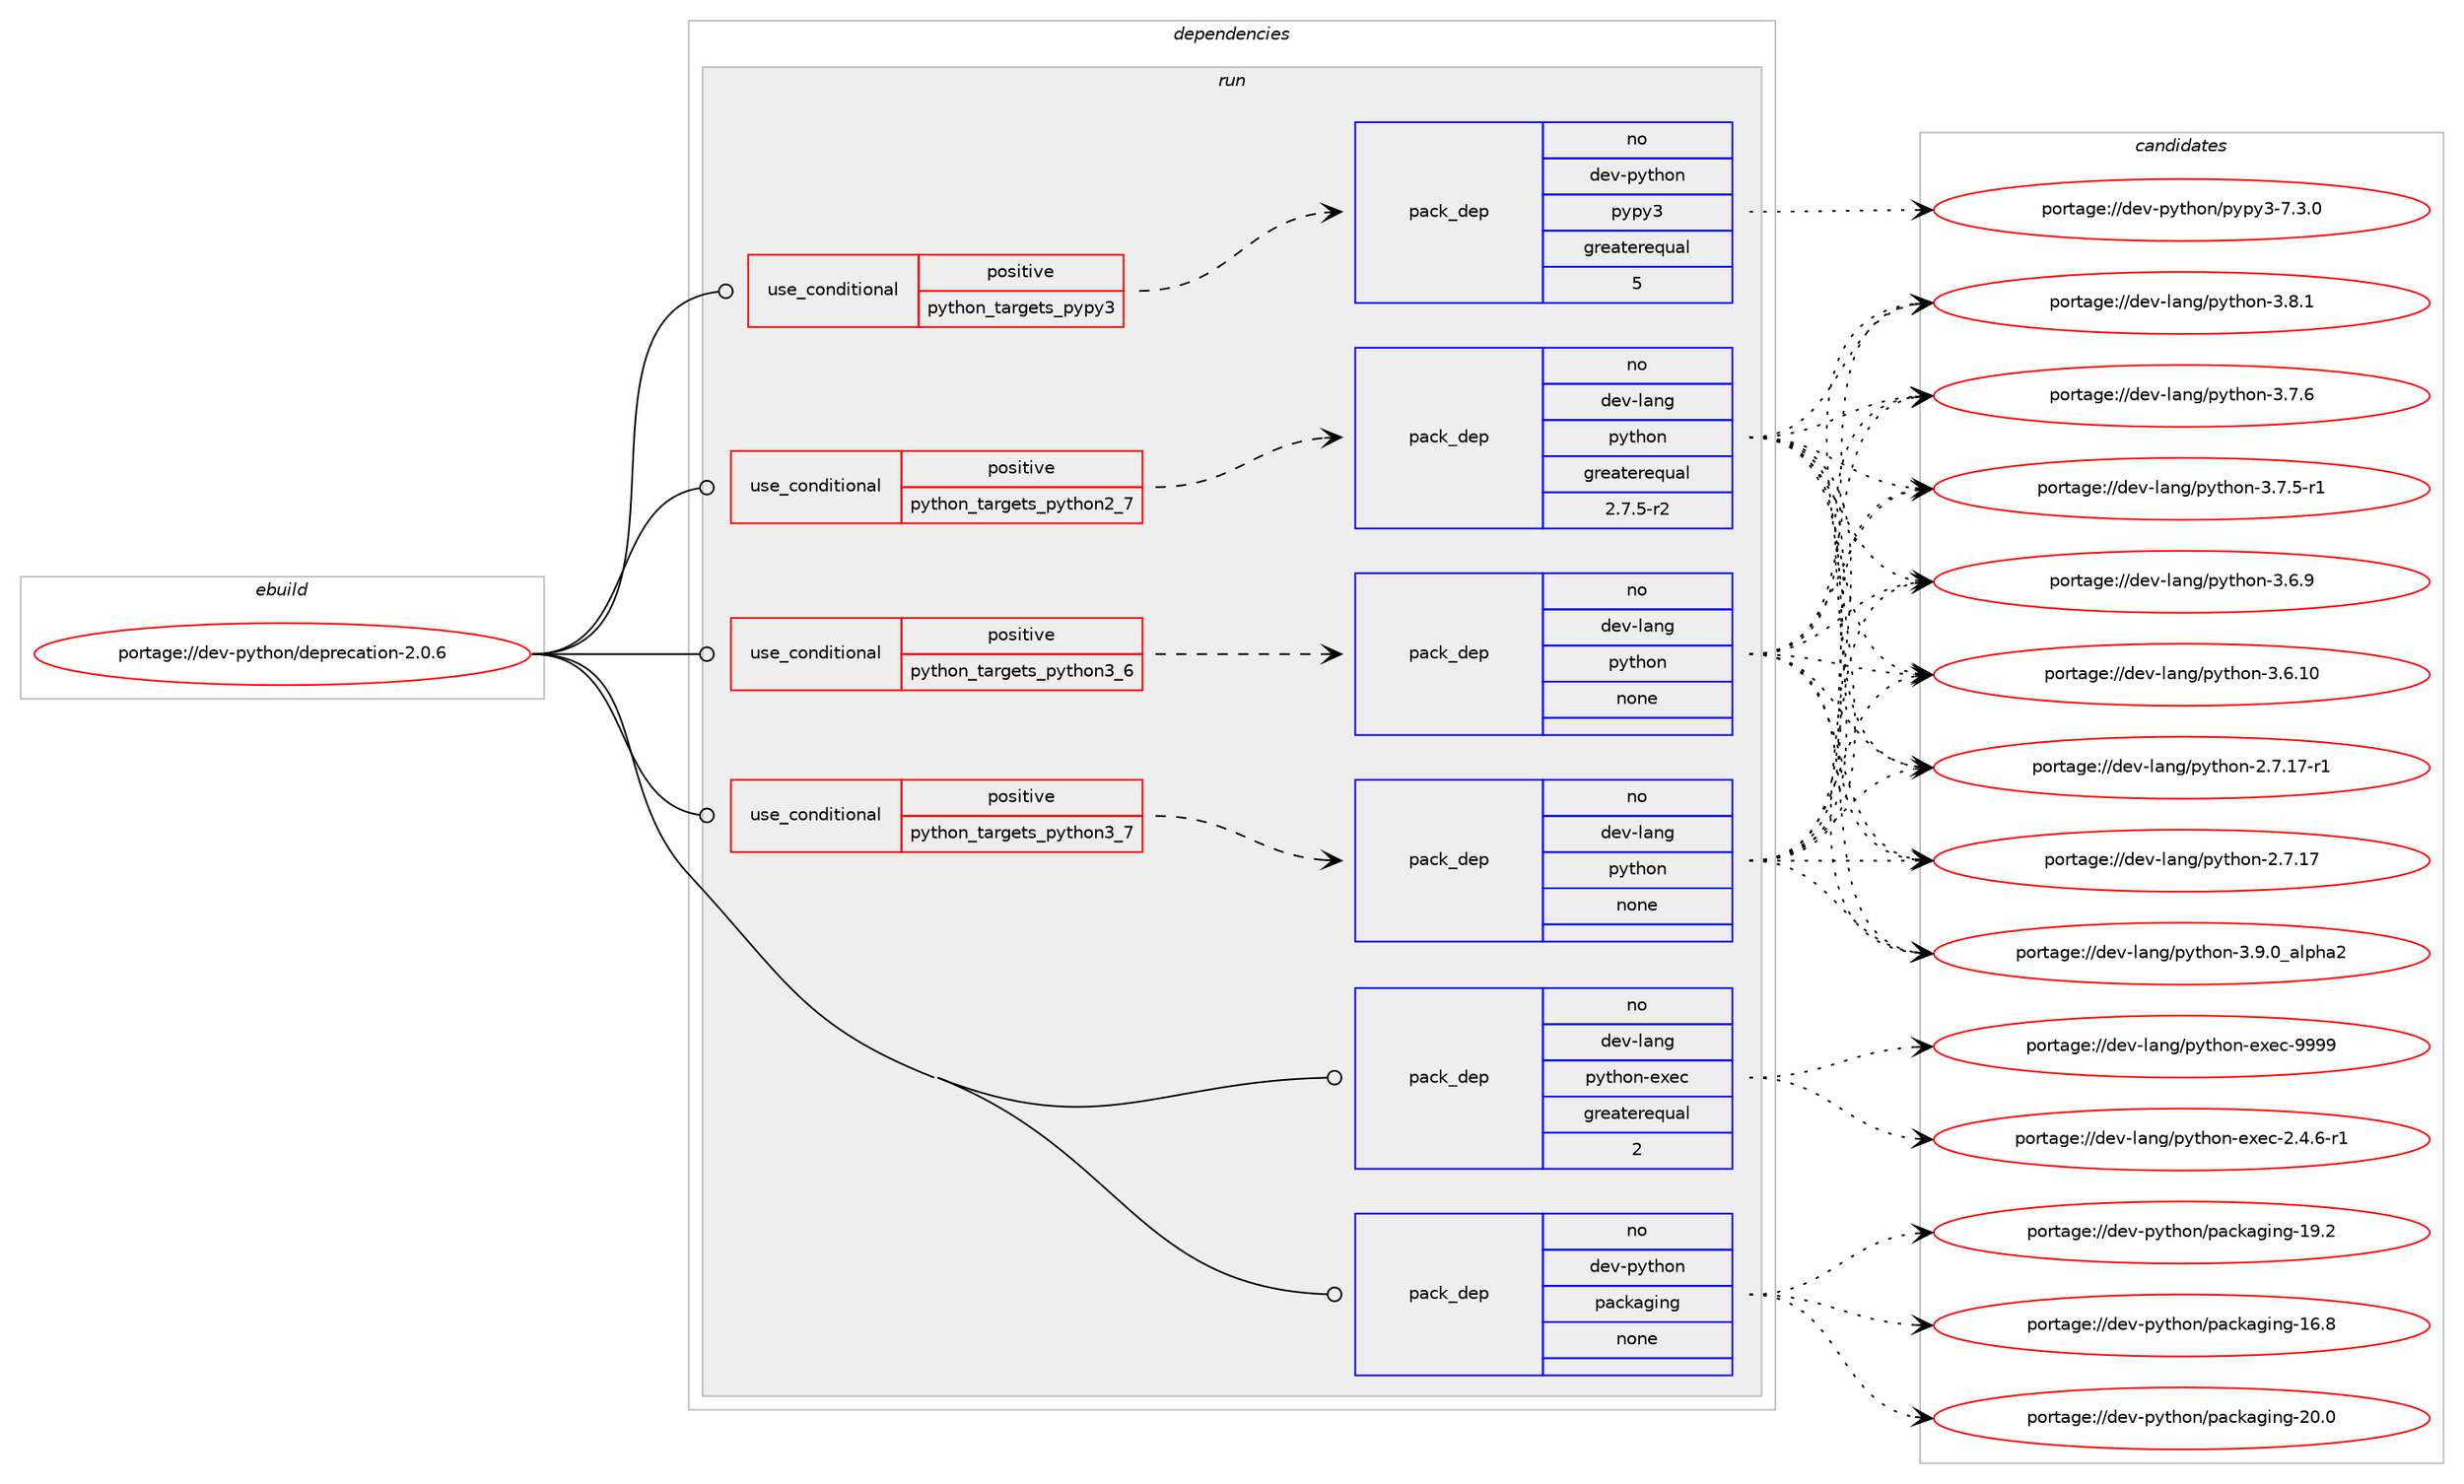 digraph prolog {

# *************
# Graph options
# *************

newrank=true;
concentrate=true;
compound=true;
graph [rankdir=LR,fontname=Helvetica,fontsize=10,ranksep=1.5];#, ranksep=2.5, nodesep=0.2];
edge  [arrowhead=vee];
node  [fontname=Helvetica,fontsize=10];

# **********
# The ebuild
# **********

subgraph cluster_leftcol {
color=gray;
label=<<i>ebuild</i>>;
id [label="portage://dev-python/deprecation-2.0.6", color=red, width=4, href="../dev-python/deprecation-2.0.6.svg"];
}

# ****************
# The dependencies
# ****************

subgraph cluster_midcol {
color=gray;
label=<<i>dependencies</i>>;
subgraph cluster_compile {
fillcolor="#eeeeee";
style=filled;
label=<<i>compile</i>>;
}
subgraph cluster_compileandrun {
fillcolor="#eeeeee";
style=filled;
label=<<i>compile and run</i>>;
}
subgraph cluster_run {
fillcolor="#eeeeee";
style=filled;
label=<<i>run</i>>;
subgraph cond116978 {
dependency464734 [label=<<TABLE BORDER="0" CELLBORDER="1" CELLSPACING="0" CELLPADDING="4"><TR><TD ROWSPAN="3" CELLPADDING="10">use_conditional</TD></TR><TR><TD>positive</TD></TR><TR><TD>python_targets_pypy3</TD></TR></TABLE>>, shape=none, color=red];
subgraph pack342763 {
dependency464735 [label=<<TABLE BORDER="0" CELLBORDER="1" CELLSPACING="0" CELLPADDING="4" WIDTH="220"><TR><TD ROWSPAN="6" CELLPADDING="30">pack_dep</TD></TR><TR><TD WIDTH="110">no</TD></TR><TR><TD>dev-python</TD></TR><TR><TD>pypy3</TD></TR><TR><TD>greaterequal</TD></TR><TR><TD>5</TD></TR></TABLE>>, shape=none, color=blue];
}
dependency464734:e -> dependency464735:w [weight=20,style="dashed",arrowhead="vee"];
}
id:e -> dependency464734:w [weight=20,style="solid",arrowhead="odot"];
subgraph cond116979 {
dependency464736 [label=<<TABLE BORDER="0" CELLBORDER="1" CELLSPACING="0" CELLPADDING="4"><TR><TD ROWSPAN="3" CELLPADDING="10">use_conditional</TD></TR><TR><TD>positive</TD></TR><TR><TD>python_targets_python2_7</TD></TR></TABLE>>, shape=none, color=red];
subgraph pack342764 {
dependency464737 [label=<<TABLE BORDER="0" CELLBORDER="1" CELLSPACING="0" CELLPADDING="4" WIDTH="220"><TR><TD ROWSPAN="6" CELLPADDING="30">pack_dep</TD></TR><TR><TD WIDTH="110">no</TD></TR><TR><TD>dev-lang</TD></TR><TR><TD>python</TD></TR><TR><TD>greaterequal</TD></TR><TR><TD>2.7.5-r2</TD></TR></TABLE>>, shape=none, color=blue];
}
dependency464736:e -> dependency464737:w [weight=20,style="dashed",arrowhead="vee"];
}
id:e -> dependency464736:w [weight=20,style="solid",arrowhead="odot"];
subgraph cond116980 {
dependency464738 [label=<<TABLE BORDER="0" CELLBORDER="1" CELLSPACING="0" CELLPADDING="4"><TR><TD ROWSPAN="3" CELLPADDING="10">use_conditional</TD></TR><TR><TD>positive</TD></TR><TR><TD>python_targets_python3_6</TD></TR></TABLE>>, shape=none, color=red];
subgraph pack342765 {
dependency464739 [label=<<TABLE BORDER="0" CELLBORDER="1" CELLSPACING="0" CELLPADDING="4" WIDTH="220"><TR><TD ROWSPAN="6" CELLPADDING="30">pack_dep</TD></TR><TR><TD WIDTH="110">no</TD></TR><TR><TD>dev-lang</TD></TR><TR><TD>python</TD></TR><TR><TD>none</TD></TR><TR><TD></TD></TR></TABLE>>, shape=none, color=blue];
}
dependency464738:e -> dependency464739:w [weight=20,style="dashed",arrowhead="vee"];
}
id:e -> dependency464738:w [weight=20,style="solid",arrowhead="odot"];
subgraph cond116981 {
dependency464740 [label=<<TABLE BORDER="0" CELLBORDER="1" CELLSPACING="0" CELLPADDING="4"><TR><TD ROWSPAN="3" CELLPADDING="10">use_conditional</TD></TR><TR><TD>positive</TD></TR><TR><TD>python_targets_python3_7</TD></TR></TABLE>>, shape=none, color=red];
subgraph pack342766 {
dependency464741 [label=<<TABLE BORDER="0" CELLBORDER="1" CELLSPACING="0" CELLPADDING="4" WIDTH="220"><TR><TD ROWSPAN="6" CELLPADDING="30">pack_dep</TD></TR><TR><TD WIDTH="110">no</TD></TR><TR><TD>dev-lang</TD></TR><TR><TD>python</TD></TR><TR><TD>none</TD></TR><TR><TD></TD></TR></TABLE>>, shape=none, color=blue];
}
dependency464740:e -> dependency464741:w [weight=20,style="dashed",arrowhead="vee"];
}
id:e -> dependency464740:w [weight=20,style="solid",arrowhead="odot"];
subgraph pack342767 {
dependency464742 [label=<<TABLE BORDER="0" CELLBORDER="1" CELLSPACING="0" CELLPADDING="4" WIDTH="220"><TR><TD ROWSPAN="6" CELLPADDING="30">pack_dep</TD></TR><TR><TD WIDTH="110">no</TD></TR><TR><TD>dev-lang</TD></TR><TR><TD>python-exec</TD></TR><TR><TD>greaterequal</TD></TR><TR><TD>2</TD></TR></TABLE>>, shape=none, color=blue];
}
id:e -> dependency464742:w [weight=20,style="solid",arrowhead="odot"];
subgraph pack342768 {
dependency464743 [label=<<TABLE BORDER="0" CELLBORDER="1" CELLSPACING="0" CELLPADDING="4" WIDTH="220"><TR><TD ROWSPAN="6" CELLPADDING="30">pack_dep</TD></TR><TR><TD WIDTH="110">no</TD></TR><TR><TD>dev-python</TD></TR><TR><TD>packaging</TD></TR><TR><TD>none</TD></TR><TR><TD></TD></TR></TABLE>>, shape=none, color=blue];
}
id:e -> dependency464743:w [weight=20,style="solid",arrowhead="odot"];
}
}

# **************
# The candidates
# **************

subgraph cluster_choices {
rank=same;
color=gray;
label=<<i>candidates</i>>;

subgraph choice342763 {
color=black;
nodesep=1;
choice100101118451121211161041111104711212111212151455546514648 [label="portage://dev-python/pypy3-7.3.0", color=red, width=4,href="../dev-python/pypy3-7.3.0.svg"];
dependency464735:e -> choice100101118451121211161041111104711212111212151455546514648:w [style=dotted,weight="100"];
}
subgraph choice342764 {
color=black;
nodesep=1;
choice10010111845108971101034711212111610411111045514657464895971081121049750 [label="portage://dev-lang/python-3.9.0_alpha2", color=red, width=4,href="../dev-lang/python-3.9.0_alpha2.svg"];
choice100101118451089711010347112121116104111110455146564649 [label="portage://dev-lang/python-3.8.1", color=red, width=4,href="../dev-lang/python-3.8.1.svg"];
choice100101118451089711010347112121116104111110455146554654 [label="portage://dev-lang/python-3.7.6", color=red, width=4,href="../dev-lang/python-3.7.6.svg"];
choice1001011184510897110103471121211161041111104551465546534511449 [label="portage://dev-lang/python-3.7.5-r1", color=red, width=4,href="../dev-lang/python-3.7.5-r1.svg"];
choice100101118451089711010347112121116104111110455146544657 [label="portage://dev-lang/python-3.6.9", color=red, width=4,href="../dev-lang/python-3.6.9.svg"];
choice10010111845108971101034711212111610411111045514654464948 [label="portage://dev-lang/python-3.6.10", color=red, width=4,href="../dev-lang/python-3.6.10.svg"];
choice100101118451089711010347112121116104111110455046554649554511449 [label="portage://dev-lang/python-2.7.17-r1", color=red, width=4,href="../dev-lang/python-2.7.17-r1.svg"];
choice10010111845108971101034711212111610411111045504655464955 [label="portage://dev-lang/python-2.7.17", color=red, width=4,href="../dev-lang/python-2.7.17.svg"];
dependency464737:e -> choice10010111845108971101034711212111610411111045514657464895971081121049750:w [style=dotted,weight="100"];
dependency464737:e -> choice100101118451089711010347112121116104111110455146564649:w [style=dotted,weight="100"];
dependency464737:e -> choice100101118451089711010347112121116104111110455146554654:w [style=dotted,weight="100"];
dependency464737:e -> choice1001011184510897110103471121211161041111104551465546534511449:w [style=dotted,weight="100"];
dependency464737:e -> choice100101118451089711010347112121116104111110455146544657:w [style=dotted,weight="100"];
dependency464737:e -> choice10010111845108971101034711212111610411111045514654464948:w [style=dotted,weight="100"];
dependency464737:e -> choice100101118451089711010347112121116104111110455046554649554511449:w [style=dotted,weight="100"];
dependency464737:e -> choice10010111845108971101034711212111610411111045504655464955:w [style=dotted,weight="100"];
}
subgraph choice342765 {
color=black;
nodesep=1;
choice10010111845108971101034711212111610411111045514657464895971081121049750 [label="portage://dev-lang/python-3.9.0_alpha2", color=red, width=4,href="../dev-lang/python-3.9.0_alpha2.svg"];
choice100101118451089711010347112121116104111110455146564649 [label="portage://dev-lang/python-3.8.1", color=red, width=4,href="../dev-lang/python-3.8.1.svg"];
choice100101118451089711010347112121116104111110455146554654 [label="portage://dev-lang/python-3.7.6", color=red, width=4,href="../dev-lang/python-3.7.6.svg"];
choice1001011184510897110103471121211161041111104551465546534511449 [label="portage://dev-lang/python-3.7.5-r1", color=red, width=4,href="../dev-lang/python-3.7.5-r1.svg"];
choice100101118451089711010347112121116104111110455146544657 [label="portage://dev-lang/python-3.6.9", color=red, width=4,href="../dev-lang/python-3.6.9.svg"];
choice10010111845108971101034711212111610411111045514654464948 [label="portage://dev-lang/python-3.6.10", color=red, width=4,href="../dev-lang/python-3.6.10.svg"];
choice100101118451089711010347112121116104111110455046554649554511449 [label="portage://dev-lang/python-2.7.17-r1", color=red, width=4,href="../dev-lang/python-2.7.17-r1.svg"];
choice10010111845108971101034711212111610411111045504655464955 [label="portage://dev-lang/python-2.7.17", color=red, width=4,href="../dev-lang/python-2.7.17.svg"];
dependency464739:e -> choice10010111845108971101034711212111610411111045514657464895971081121049750:w [style=dotted,weight="100"];
dependency464739:e -> choice100101118451089711010347112121116104111110455146564649:w [style=dotted,weight="100"];
dependency464739:e -> choice100101118451089711010347112121116104111110455146554654:w [style=dotted,weight="100"];
dependency464739:e -> choice1001011184510897110103471121211161041111104551465546534511449:w [style=dotted,weight="100"];
dependency464739:e -> choice100101118451089711010347112121116104111110455146544657:w [style=dotted,weight="100"];
dependency464739:e -> choice10010111845108971101034711212111610411111045514654464948:w [style=dotted,weight="100"];
dependency464739:e -> choice100101118451089711010347112121116104111110455046554649554511449:w [style=dotted,weight="100"];
dependency464739:e -> choice10010111845108971101034711212111610411111045504655464955:w [style=dotted,weight="100"];
}
subgraph choice342766 {
color=black;
nodesep=1;
choice10010111845108971101034711212111610411111045514657464895971081121049750 [label="portage://dev-lang/python-3.9.0_alpha2", color=red, width=4,href="../dev-lang/python-3.9.0_alpha2.svg"];
choice100101118451089711010347112121116104111110455146564649 [label="portage://dev-lang/python-3.8.1", color=red, width=4,href="../dev-lang/python-3.8.1.svg"];
choice100101118451089711010347112121116104111110455146554654 [label="portage://dev-lang/python-3.7.6", color=red, width=4,href="../dev-lang/python-3.7.6.svg"];
choice1001011184510897110103471121211161041111104551465546534511449 [label="portage://dev-lang/python-3.7.5-r1", color=red, width=4,href="../dev-lang/python-3.7.5-r1.svg"];
choice100101118451089711010347112121116104111110455146544657 [label="portage://dev-lang/python-3.6.9", color=red, width=4,href="../dev-lang/python-3.6.9.svg"];
choice10010111845108971101034711212111610411111045514654464948 [label="portage://dev-lang/python-3.6.10", color=red, width=4,href="../dev-lang/python-3.6.10.svg"];
choice100101118451089711010347112121116104111110455046554649554511449 [label="portage://dev-lang/python-2.7.17-r1", color=red, width=4,href="../dev-lang/python-2.7.17-r1.svg"];
choice10010111845108971101034711212111610411111045504655464955 [label="portage://dev-lang/python-2.7.17", color=red, width=4,href="../dev-lang/python-2.7.17.svg"];
dependency464741:e -> choice10010111845108971101034711212111610411111045514657464895971081121049750:w [style=dotted,weight="100"];
dependency464741:e -> choice100101118451089711010347112121116104111110455146564649:w [style=dotted,weight="100"];
dependency464741:e -> choice100101118451089711010347112121116104111110455146554654:w [style=dotted,weight="100"];
dependency464741:e -> choice1001011184510897110103471121211161041111104551465546534511449:w [style=dotted,weight="100"];
dependency464741:e -> choice100101118451089711010347112121116104111110455146544657:w [style=dotted,weight="100"];
dependency464741:e -> choice10010111845108971101034711212111610411111045514654464948:w [style=dotted,weight="100"];
dependency464741:e -> choice100101118451089711010347112121116104111110455046554649554511449:w [style=dotted,weight="100"];
dependency464741:e -> choice10010111845108971101034711212111610411111045504655464955:w [style=dotted,weight="100"];
}
subgraph choice342767 {
color=black;
nodesep=1;
choice10010111845108971101034711212111610411111045101120101994557575757 [label="portage://dev-lang/python-exec-9999", color=red, width=4,href="../dev-lang/python-exec-9999.svg"];
choice10010111845108971101034711212111610411111045101120101994550465246544511449 [label="portage://dev-lang/python-exec-2.4.6-r1", color=red, width=4,href="../dev-lang/python-exec-2.4.6-r1.svg"];
dependency464742:e -> choice10010111845108971101034711212111610411111045101120101994557575757:w [style=dotted,weight="100"];
dependency464742:e -> choice10010111845108971101034711212111610411111045101120101994550465246544511449:w [style=dotted,weight="100"];
}
subgraph choice342768 {
color=black;
nodesep=1;
choice10010111845112121116104111110471129799107971031051101034550484648 [label="portage://dev-python/packaging-20.0", color=red, width=4,href="../dev-python/packaging-20.0.svg"];
choice10010111845112121116104111110471129799107971031051101034549574650 [label="portage://dev-python/packaging-19.2", color=red, width=4,href="../dev-python/packaging-19.2.svg"];
choice10010111845112121116104111110471129799107971031051101034549544656 [label="portage://dev-python/packaging-16.8", color=red, width=4,href="../dev-python/packaging-16.8.svg"];
dependency464743:e -> choice10010111845112121116104111110471129799107971031051101034550484648:w [style=dotted,weight="100"];
dependency464743:e -> choice10010111845112121116104111110471129799107971031051101034549574650:w [style=dotted,weight="100"];
dependency464743:e -> choice10010111845112121116104111110471129799107971031051101034549544656:w [style=dotted,weight="100"];
}
}

}

